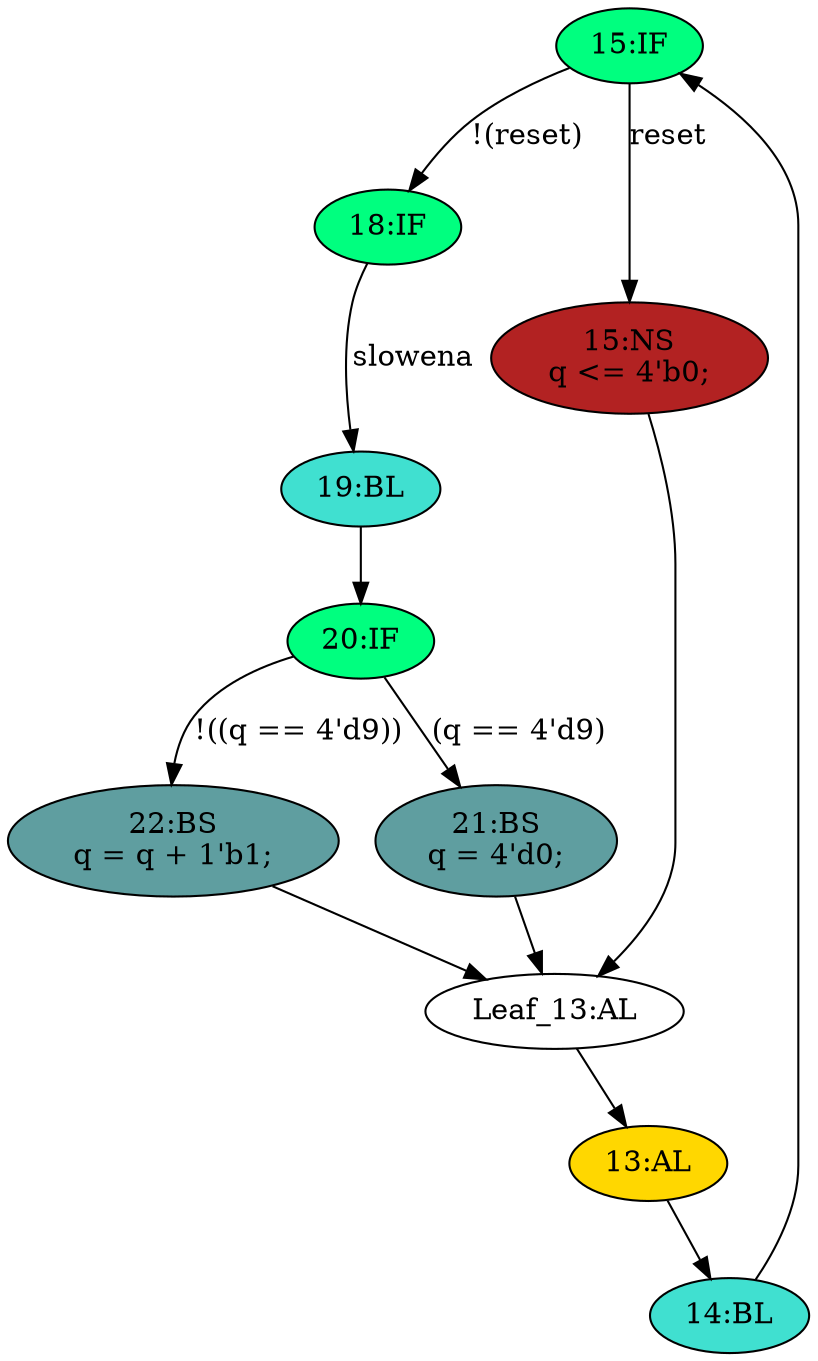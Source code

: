 strict digraph "compose( ,  )" {
	node [label="\N"];
	"15:IF"	[ast="<pyverilog.vparser.ast.IfStatement object at 0x7fc146d16bd0>",
		fillcolor=springgreen,
		label="15:IF",
		statements="[]",
		style=filled,
		typ=IfStatement];
	"18:IF"	[ast="<pyverilog.vparser.ast.IfStatement object at 0x7fc146d63790>",
		fillcolor=springgreen,
		label="18:IF",
		statements="[]",
		style=filled,
		typ=IfStatement];
	"15:IF" -> "18:IF"	[cond="['reset']",
		label="!(reset)",
		lineno=15];
	"15:NS"	[ast="<pyverilog.vparser.ast.NonblockingSubstitution object at 0x7fc146d16910>",
		fillcolor=firebrick,
		label="15:NS
q <= 4'b0;",
		statements="[<pyverilog.vparser.ast.NonblockingSubstitution object at 0x7fc146d16910>]",
		style=filled,
		typ=NonblockingSubstitution];
	"15:IF" -> "15:NS"	[cond="['reset']",
		label=reset,
		lineno=15];
	"19:BL"	[ast="<pyverilog.vparser.ast.Block object at 0x7fc146d633d0>",
		fillcolor=turquoise,
		label="19:BL",
		statements="[]",
		style=filled,
		typ=Block];
	"20:IF"	[ast="<pyverilog.vparser.ast.IfStatement object at 0x7fc146d0ebd0>",
		fillcolor=springgreen,
		label="20:IF",
		statements="[]",
		style=filled,
		typ=IfStatement];
	"19:BL" -> "20:IF"	[cond="[]",
		lineno=None];
	"14:BL"	[ast="<pyverilog.vparser.ast.Block object at 0x7fc146df50d0>",
		fillcolor=turquoise,
		label="14:BL",
		statements="[]",
		style=filled,
		typ=Block];
	"14:BL" -> "15:IF"	[cond="[]",
		lineno=None];
	"18:IF" -> "19:BL"	[cond="['slowena']",
		label=slowena,
		lineno=18];
	"22:BS"	[ast="<pyverilog.vparser.ast.BlockingSubstitution object at 0x7fc146d71250>",
		fillcolor=cadetblue,
		label="22:BS
q = q + 1'b1;",
		statements="[<pyverilog.vparser.ast.BlockingSubstitution object at 0x7fc146d71250>]",
		style=filled,
		typ=BlockingSubstitution];
	"20:IF" -> "22:BS"	[cond="['q']",
		label="!((q == 4'd9))",
		lineno=20];
	"21:BS"	[ast="<pyverilog.vparser.ast.BlockingSubstitution object at 0x7fc146d0ecd0>",
		fillcolor=cadetblue,
		label="21:BS
q = 4'd0;",
		statements="[<pyverilog.vparser.ast.BlockingSubstitution object at 0x7fc146d0ecd0>]",
		style=filled,
		typ=BlockingSubstitution];
	"20:IF" -> "21:BS"	[cond="['q']",
		label="(q == 4'd9)",
		lineno=20];
	"Leaf_13:AL"	[def_var="['q']",
		label="Leaf_13:AL"];
	"13:AL"	[ast="<pyverilog.vparser.ast.Always object at 0x7fc146df5390>",
		clk_sens=True,
		fillcolor=gold,
		label="13:AL",
		sens="['clk']",
		statements="[]",
		style=filled,
		typ=Always,
		use_var="['reset', 'q', 'slowena']"];
	"Leaf_13:AL" -> "13:AL";
	"15:NS" -> "Leaf_13:AL"	[cond="[]",
		lineno=None];
	"22:BS" -> "Leaf_13:AL"	[cond="[]",
		lineno=None];
	"13:AL" -> "14:BL"	[cond="[]",
		lineno=None];
	"21:BS" -> "Leaf_13:AL"	[cond="[]",
		lineno=None];
}

